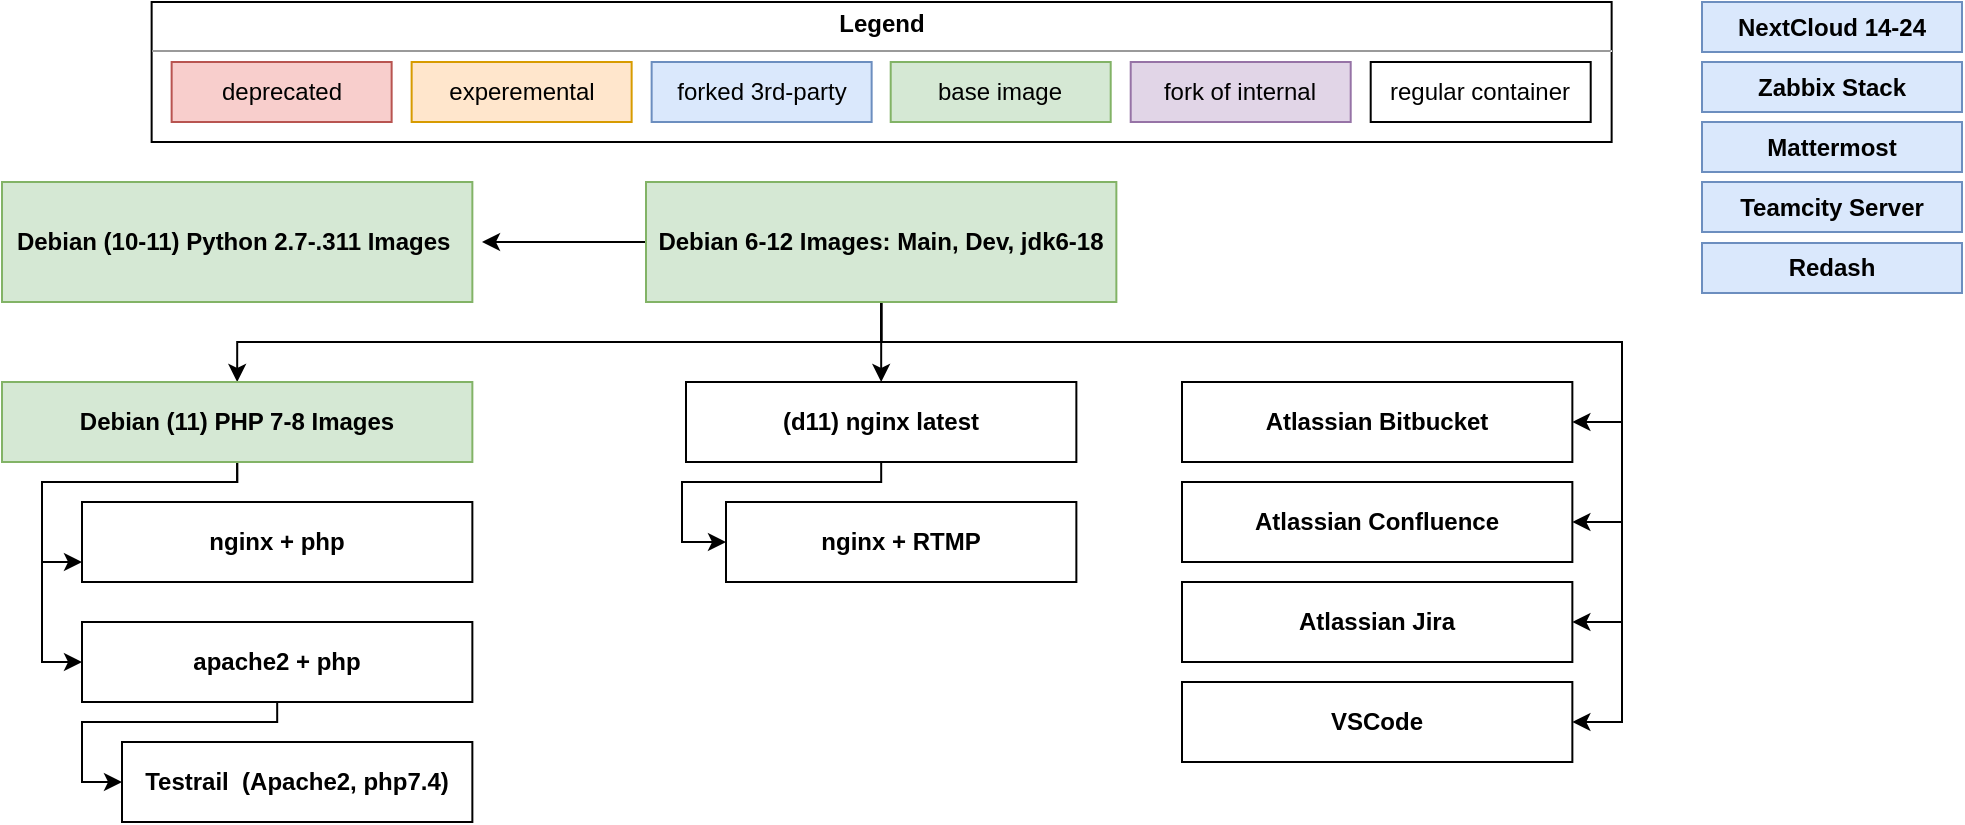 <mxfile version="20.2.5" type="device"><diagram name="Page-1" id="9f46799a-70d6-7492-0946-bef42562c5a5"><mxGraphModel dx="1654" dy="855" grid="1" gridSize="10" guides="1" tooltips="1" connect="1" arrows="1" fold="1" page="1" pageScale="1" pageWidth="1100" pageHeight="850" background="#ffffff" math="0" shadow="0"><root><mxCell id="0"/><mxCell id="1" parent="0"/><mxCell id="PBbeFZERPvsRIfg3vmrO-7" style="edgeStyle=orthogonalEdgeStyle;rounded=0;orthogonalLoop=1;jettySize=auto;html=1;" edge="1" parent="1" source="GupPUEsqrWVPhIxHysfE-5"><mxGeometry relative="1" as="geometry"><mxPoint x="350" y="140" as="targetPoint"/></mxGeometry></mxCell><mxCell id="PBbeFZERPvsRIfg3vmrO-14" style="edgeStyle=orthogonalEdgeStyle;rounded=0;orthogonalLoop=1;jettySize=auto;html=1;exitX=0.5;exitY=1;exitDx=0;exitDy=0;entryX=0.5;entryY=0;entryDx=0;entryDy=0;" edge="1" parent="1" source="GupPUEsqrWVPhIxHysfE-5" target="PBbeFZERPvsRIfg3vmrO-12"><mxGeometry relative="1" as="geometry"/></mxCell><mxCell id="PBbeFZERPvsRIfg3vmrO-24" style="edgeStyle=orthogonalEdgeStyle;rounded=0;orthogonalLoop=1;jettySize=auto;html=1;" edge="1" parent="1" source="GupPUEsqrWVPhIxHysfE-5" target="PBbeFZERPvsRIfg3vmrO-23"><mxGeometry relative="1" as="geometry"/></mxCell><mxCell id="PBbeFZERPvsRIfg3vmrO-40" style="edgeStyle=orthogonalEdgeStyle;rounded=0;orthogonalLoop=1;jettySize=auto;html=1;entryX=1;entryY=0.5;entryDx=0;entryDy=0;exitX=0.5;exitY=1;exitDx=0;exitDy=0;" edge="1" parent="1" source="GupPUEsqrWVPhIxHysfE-5" target="PBbeFZERPvsRIfg3vmrO-35"><mxGeometry relative="1" as="geometry"><Array as="points"><mxPoint x="550" y="190"/><mxPoint x="920" y="190"/><mxPoint x="920" y="230"/></Array></mxGeometry></mxCell><mxCell id="PBbeFZERPvsRIfg3vmrO-41" style="edgeStyle=orthogonalEdgeStyle;rounded=0;orthogonalLoop=1;jettySize=auto;html=1;entryX=1;entryY=0.5;entryDx=0;entryDy=0;" edge="1" parent="1" source="GupPUEsqrWVPhIxHysfE-5" target="PBbeFZERPvsRIfg3vmrO-36"><mxGeometry relative="1" as="geometry"><Array as="points"><mxPoint x="550" y="190"/><mxPoint x="920" y="190"/><mxPoint x="920" y="280"/></Array></mxGeometry></mxCell><mxCell id="PBbeFZERPvsRIfg3vmrO-42" style="edgeStyle=orthogonalEdgeStyle;rounded=0;orthogonalLoop=1;jettySize=auto;html=1;entryX=1;entryY=0.5;entryDx=0;entryDy=0;" edge="1" parent="1" source="GupPUEsqrWVPhIxHysfE-5" target="PBbeFZERPvsRIfg3vmrO-37"><mxGeometry relative="1" as="geometry"><Array as="points"><mxPoint x="550" y="190"/><mxPoint x="920" y="190"/><mxPoint x="920" y="330"/></Array></mxGeometry></mxCell><mxCell id="PBbeFZERPvsRIfg3vmrO-44" style="edgeStyle=orthogonalEdgeStyle;rounded=0;orthogonalLoop=1;jettySize=auto;html=1;exitX=0.5;exitY=1;exitDx=0;exitDy=0;entryX=1;entryY=0.5;entryDx=0;entryDy=0;" edge="1" parent="1" source="GupPUEsqrWVPhIxHysfE-5" target="PBbeFZERPvsRIfg3vmrO-43"><mxGeometry relative="1" as="geometry"><Array as="points"><mxPoint x="550" y="190"/><mxPoint x="920" y="190"/><mxPoint x="920" y="380"/></Array></mxGeometry></mxCell><UserObject label="&lt;span style=&quot;font-weight: 700;&quot;&gt;Debian 6-12&amp;nbsp;&lt;/span&gt;&lt;span style=&quot;font-weight: 700;&quot;&gt;Images: Main, Dev, jdk6-18&lt;br&gt;&lt;/span&gt;" treeRoot="1" id="GupPUEsqrWVPhIxHysfE-5"><mxCell style="whiteSpace=wrap;html=1;align=center;treeFolding=1;treeMoving=1;container=1;recursiveResize=0;fillColor=#d5e8d4;strokeColor=#82b366;" parent="1" vertex="1"><mxGeometry x="432" y="110" width="235.18" height="60" as="geometry"/></mxCell></UserObject><mxCell id="GupPUEsqrWVPhIxHysfE-45" value="&lt;span style=&quot;font-weight: 700 ; white-space: nowrap&quot;&gt;Zabbix Stack&lt;/span&gt;" style="whiteSpace=wrap;html=1;align=center;verticalAlign=middle;container=1;recursiveResize=0;treeFolding=1;treeMoving=1;fillColor=#dae8fc;strokeColor=#6c8ebf;" parent="1" vertex="1"><mxGeometry x="960" y="50" width="130" height="25" as="geometry"/></mxCell><mxCell id="661J1RdMhrbpdGnhcWUA-1" value="&lt;span style=&quot;font-weight: 700 ; white-space: nowrap&quot;&gt;NextCloud 14-24&lt;/span&gt;" style="whiteSpace=wrap;html=1;align=center;verticalAlign=middle;container=1;recursiveResize=0;treeFolding=1;treeMoving=1;fillColor=#dae8fc;strokeColor=#6c8ebf;" parent="1" vertex="1"><mxGeometry x="960" y="20" width="130" height="25" as="geometry"/></mxCell><mxCell id="661J1RdMhrbpdGnhcWUA-16" value="" style="group" parent="1" vertex="1" connectable="0"><mxGeometry x="184.82" y="20" width="730" height="70" as="geometry"/></mxCell><mxCell id="661J1RdMhrbpdGnhcWUA-7" value="&lt;p style=&quot;margin: 0px ; margin-top: 4px ; text-align: center&quot;&gt;&lt;b&gt;Legend&lt;/b&gt;&lt;/p&gt;&lt;hr size=&quot;1&quot;&gt;&lt;div style=&quot;height: 2px&quot;&gt;&lt;/div&gt;" style="verticalAlign=top;align=left;overflow=fill;fontSize=12;fontFamily=Helvetica;html=1;" parent="661J1RdMhrbpdGnhcWUA-16" vertex="1"><mxGeometry width="730" height="70" as="geometry"/></mxCell><mxCell id="661J1RdMhrbpdGnhcWUA-8" value="deprecated" style="rounded=0;whiteSpace=wrap;html=1;fillColor=#f8cecc;strokeColor=#b85450;" parent="661J1RdMhrbpdGnhcWUA-16" vertex="1"><mxGeometry x="10" y="30" width="110" height="30" as="geometry"/></mxCell><mxCell id="661J1RdMhrbpdGnhcWUA-9" value="experemental" style="rounded=0;whiteSpace=wrap;html=1;fillColor=#ffe6cc;strokeColor=#d79b00;" parent="661J1RdMhrbpdGnhcWUA-16" vertex="1"><mxGeometry x="130" y="30" width="110" height="30" as="geometry"/></mxCell><mxCell id="661J1RdMhrbpdGnhcWUA-10" value="forked 3rd-party" style="rounded=0;whiteSpace=wrap;html=1;fillColor=#dae8fc;strokeColor=#6c8ebf;" parent="661J1RdMhrbpdGnhcWUA-16" vertex="1"><mxGeometry x="250" y="30" width="110" height="30" as="geometry"/></mxCell><mxCell id="661J1RdMhrbpdGnhcWUA-11" value="fork of internal" style="rounded=0;whiteSpace=wrap;html=1;fillColor=#e1d5e7;strokeColor=#9673a6;" parent="661J1RdMhrbpdGnhcWUA-16" vertex="1"><mxGeometry x="489.53" y="30" width="110" height="30" as="geometry"/></mxCell><mxCell id="661J1RdMhrbpdGnhcWUA-12" value="base image" style="rounded=0;whiteSpace=wrap;html=1;fillColor=#d5e8d4;strokeColor=#82b366;" parent="661J1RdMhrbpdGnhcWUA-16" vertex="1"><mxGeometry x="369.53" y="30" width="110" height="30" as="geometry"/></mxCell><mxCell id="661J1RdMhrbpdGnhcWUA-13" value="regular container" style="rounded=0;whiteSpace=wrap;html=1;" parent="661J1RdMhrbpdGnhcWUA-16" vertex="1"><mxGeometry x="609.53" y="30" width="110" height="30" as="geometry"/></mxCell><mxCell id="PBbeFZERPvsRIfg3vmrO-1" value="&lt;span style=&quot;font-weight: 700 ; white-space: nowrap&quot;&gt;Mattermost&lt;/span&gt;" style="whiteSpace=wrap;html=1;align=center;verticalAlign=middle;container=1;recursiveResize=0;treeFolding=1;treeMoving=1;fillColor=#dae8fc;strokeColor=#6c8ebf;" vertex="1" parent="1"><mxGeometry x="960" y="80" width="130" height="25" as="geometry"/></mxCell><mxCell id="PBbeFZERPvsRIfg3vmrO-2" value="&lt;span style=&quot;font-weight: 700 ; white-space: nowrap&quot;&gt;Teamcity Server&lt;/span&gt;" style="whiteSpace=wrap;html=1;align=center;verticalAlign=middle;container=1;recursiveResize=0;treeFolding=1;treeMoving=1;fillColor=#dae8fc;strokeColor=#6c8ebf;" vertex="1" parent="1"><mxGeometry x="960" y="110" width="130" height="25" as="geometry"/></mxCell><mxCell id="PBbeFZERPvsRIfg3vmrO-3" value="&lt;span style=&quot;font-weight: 700 ; white-space: nowrap&quot;&gt;Redash&lt;/span&gt;" style="whiteSpace=wrap;html=1;align=center;verticalAlign=middle;container=1;recursiveResize=0;treeFolding=1;treeMoving=1;fillColor=#dae8fc;strokeColor=#6c8ebf;" vertex="1" parent="1"><mxGeometry x="960" y="140.5" width="130" height="25" as="geometry"/></mxCell><UserObject label="&lt;span style=&quot;font-weight: 700;&quot;&gt;Debian (10-11) Python 2.7-.311&amp;nbsp;&lt;/span&gt;&lt;span style=&quot;font-weight: 700;&quot;&gt;Images&amp;nbsp;&lt;/span&gt;" treeRoot="1" id="PBbeFZERPvsRIfg3vmrO-8"><mxCell style="whiteSpace=wrap;html=1;align=center;treeFolding=1;treeMoving=1;container=1;recursiveResize=0;fillColor=#d5e8d4;strokeColor=#82b366;" vertex="1" parent="1"><mxGeometry x="110" y="110" width="235.18" height="60" as="geometry"/></mxCell></UserObject><mxCell id="PBbeFZERPvsRIfg3vmrO-27" style="edgeStyle=orthogonalEdgeStyle;rounded=0;orthogonalLoop=1;jettySize=auto;html=1;entryX=0;entryY=0.75;entryDx=0;entryDy=0;" edge="1" parent="1" source="PBbeFZERPvsRIfg3vmrO-12" target="PBbeFZERPvsRIfg3vmrO-25"><mxGeometry relative="1" as="geometry"><Array as="points"><mxPoint x="228" y="260"/><mxPoint x="130" y="260"/><mxPoint x="130" y="300"/></Array></mxGeometry></mxCell><mxCell id="PBbeFZERPvsRIfg3vmrO-28" style="edgeStyle=orthogonalEdgeStyle;rounded=0;orthogonalLoop=1;jettySize=auto;html=1;exitX=0.5;exitY=1;exitDx=0;exitDy=0;entryX=0;entryY=0.5;entryDx=0;entryDy=0;" edge="1" parent="1" source="PBbeFZERPvsRIfg3vmrO-12" target="PBbeFZERPvsRIfg3vmrO-26"><mxGeometry relative="1" as="geometry"><Array as="points"><mxPoint x="228" y="260"/><mxPoint x="130" y="260"/><mxPoint x="130" y="350"/></Array></mxGeometry></mxCell><UserObject label="&lt;span style=&quot;font-weight: 700 ; white-space: nowrap&quot;&gt;Debian (11) PHP 7-8 Images&lt;/span&gt;" treeRoot="1" id="PBbeFZERPvsRIfg3vmrO-12"><mxCell style="whiteSpace=wrap;html=1;align=center;treeFolding=1;treeMoving=1;container=1;recursiveResize=0;fillColor=#d5e8d4;strokeColor=#82b366;" vertex="1" parent="1"><mxGeometry x="110" y="210" width="235.18" height="40" as="geometry"/></mxCell></UserObject><mxCell id="PBbeFZERPvsRIfg3vmrO-32" style="edgeStyle=orthogonalEdgeStyle;rounded=0;orthogonalLoop=1;jettySize=auto;html=1;exitX=0.5;exitY=1;exitDx=0;exitDy=0;entryX=0;entryY=0.5;entryDx=0;entryDy=0;" edge="1" parent="1" source="PBbeFZERPvsRIfg3vmrO-23" target="PBbeFZERPvsRIfg3vmrO-31"><mxGeometry relative="1" as="geometry"><Array as="points"><mxPoint x="550" y="260"/><mxPoint x="450" y="260"/><mxPoint x="450" y="290"/></Array></mxGeometry></mxCell><mxCell id="PBbeFZERPvsRIfg3vmrO-23" value="&lt;b&gt;(d11) nginx latest&lt;/b&gt;" style="whiteSpace=wrap;html=1;align=center;verticalAlign=middle;container=1;recursiveResize=0;treeFolding=1;treeMoving=1;" vertex="1" parent="1"><mxGeometry x="452.0" y="210" width="195.18" height="40" as="geometry"/></mxCell><mxCell id="PBbeFZERPvsRIfg3vmrO-25" value="&lt;b&gt;nginx + php&lt;/b&gt;" style="whiteSpace=wrap;html=1;align=center;verticalAlign=middle;container=1;recursiveResize=0;treeFolding=1;treeMoving=1;" vertex="1" parent="1"><mxGeometry x="150" y="270" width="195.18" height="40" as="geometry"/></mxCell><mxCell id="PBbeFZERPvsRIfg3vmrO-30" style="edgeStyle=orthogonalEdgeStyle;rounded=0;orthogonalLoop=1;jettySize=auto;html=1;exitX=0.5;exitY=1;exitDx=0;exitDy=0;entryX=0;entryY=0.5;entryDx=0;entryDy=0;" edge="1" parent="1" source="PBbeFZERPvsRIfg3vmrO-26" target="PBbeFZERPvsRIfg3vmrO-29"><mxGeometry relative="1" as="geometry"><Array as="points"><mxPoint x="248" y="380"/><mxPoint x="150" y="380"/><mxPoint x="150" y="410"/></Array></mxGeometry></mxCell><mxCell id="PBbeFZERPvsRIfg3vmrO-26" value="&lt;b&gt;apache2 + php&lt;/b&gt;" style="whiteSpace=wrap;html=1;align=center;verticalAlign=middle;container=1;recursiveResize=0;treeFolding=1;treeMoving=1;" vertex="1" parent="1"><mxGeometry x="150" y="330" width="195.18" height="40" as="geometry"/></mxCell><mxCell id="PBbeFZERPvsRIfg3vmrO-29" value="&lt;b&gt;Testrail&amp;nbsp; (Apache2, php7.4)&lt;/b&gt;" style="whiteSpace=wrap;html=1;align=center;verticalAlign=middle;container=1;recursiveResize=0;treeFolding=1;treeMoving=1;" vertex="1" parent="1"><mxGeometry x="170" y="390" width="175.18" height="40" as="geometry"/></mxCell><mxCell id="PBbeFZERPvsRIfg3vmrO-31" value="&lt;b&gt;nginx + RTMP&lt;/b&gt;" style="whiteSpace=wrap;html=1;align=center;verticalAlign=middle;container=1;recursiveResize=0;treeFolding=1;treeMoving=1;" vertex="1" parent="1"><mxGeometry x="472.0" y="270" width="175.18" height="40" as="geometry"/></mxCell><mxCell id="PBbeFZERPvsRIfg3vmrO-35" value="&lt;b&gt;Atlassian Bitbucket&lt;/b&gt;" style="whiteSpace=wrap;html=1;align=center;verticalAlign=middle;container=1;recursiveResize=0;treeFolding=1;treeMoving=1;" vertex="1" parent="1"><mxGeometry x="700.0" y="210" width="195.18" height="40" as="geometry"/></mxCell><mxCell id="PBbeFZERPvsRIfg3vmrO-36" value="&lt;b&gt;Atlassian Confluence&lt;/b&gt;" style="whiteSpace=wrap;html=1;align=center;verticalAlign=middle;container=1;recursiveResize=0;treeFolding=1;treeMoving=1;" vertex="1" parent="1"><mxGeometry x="700.0" y="260" width="195.18" height="40" as="geometry"/></mxCell><mxCell id="PBbeFZERPvsRIfg3vmrO-37" value="&lt;b&gt;Atlassian Jira&lt;/b&gt;" style="whiteSpace=wrap;html=1;align=center;verticalAlign=middle;container=1;recursiveResize=0;treeFolding=1;treeMoving=1;" vertex="1" parent="1"><mxGeometry x="700.0" y="310" width="195.18" height="40" as="geometry"/></mxCell><mxCell id="PBbeFZERPvsRIfg3vmrO-43" value="&lt;b&gt;VSCode&lt;/b&gt;" style="whiteSpace=wrap;html=1;align=center;verticalAlign=middle;container=1;recursiveResize=0;treeFolding=1;treeMoving=1;" vertex="1" parent="1"><mxGeometry x="700.0" y="360" width="195.18" height="40" as="geometry"/></mxCell></root></mxGraphModel></diagram></mxfile>